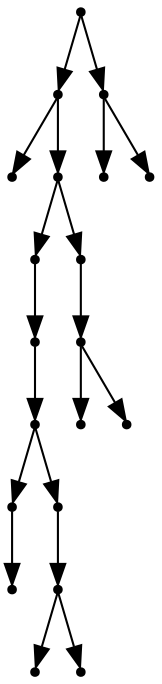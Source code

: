 digraph {
  19 [shape=point];
  15 [shape=point];
  0 [shape=point];
  14 [shape=point];
  9 [shape=point];
  8 [shape=point];
  7 [shape=point];
  2 [shape=point];
  1 [shape=point];
  6 [shape=point];
  5 [shape=point];
  3 [shape=point];
  4 [shape=point];
  13 [shape=point];
  12 [shape=point];
  10 [shape=point];
  11 [shape=point];
  18 [shape=point];
  16 [shape=point];
  17 [shape=point];
19 -> 15;
15 -> 0;
15 -> 14;
14 -> 9;
9 -> 8;
8 -> 7;
7 -> 2;
2 -> 1;
7 -> 6;
6 -> 5;
5 -> 3;
5 -> 4;
14 -> 13;
13 -> 12;
12 -> 10;
12 -> 11;
19 -> 18;
18 -> 16;
18 -> 17;
}

